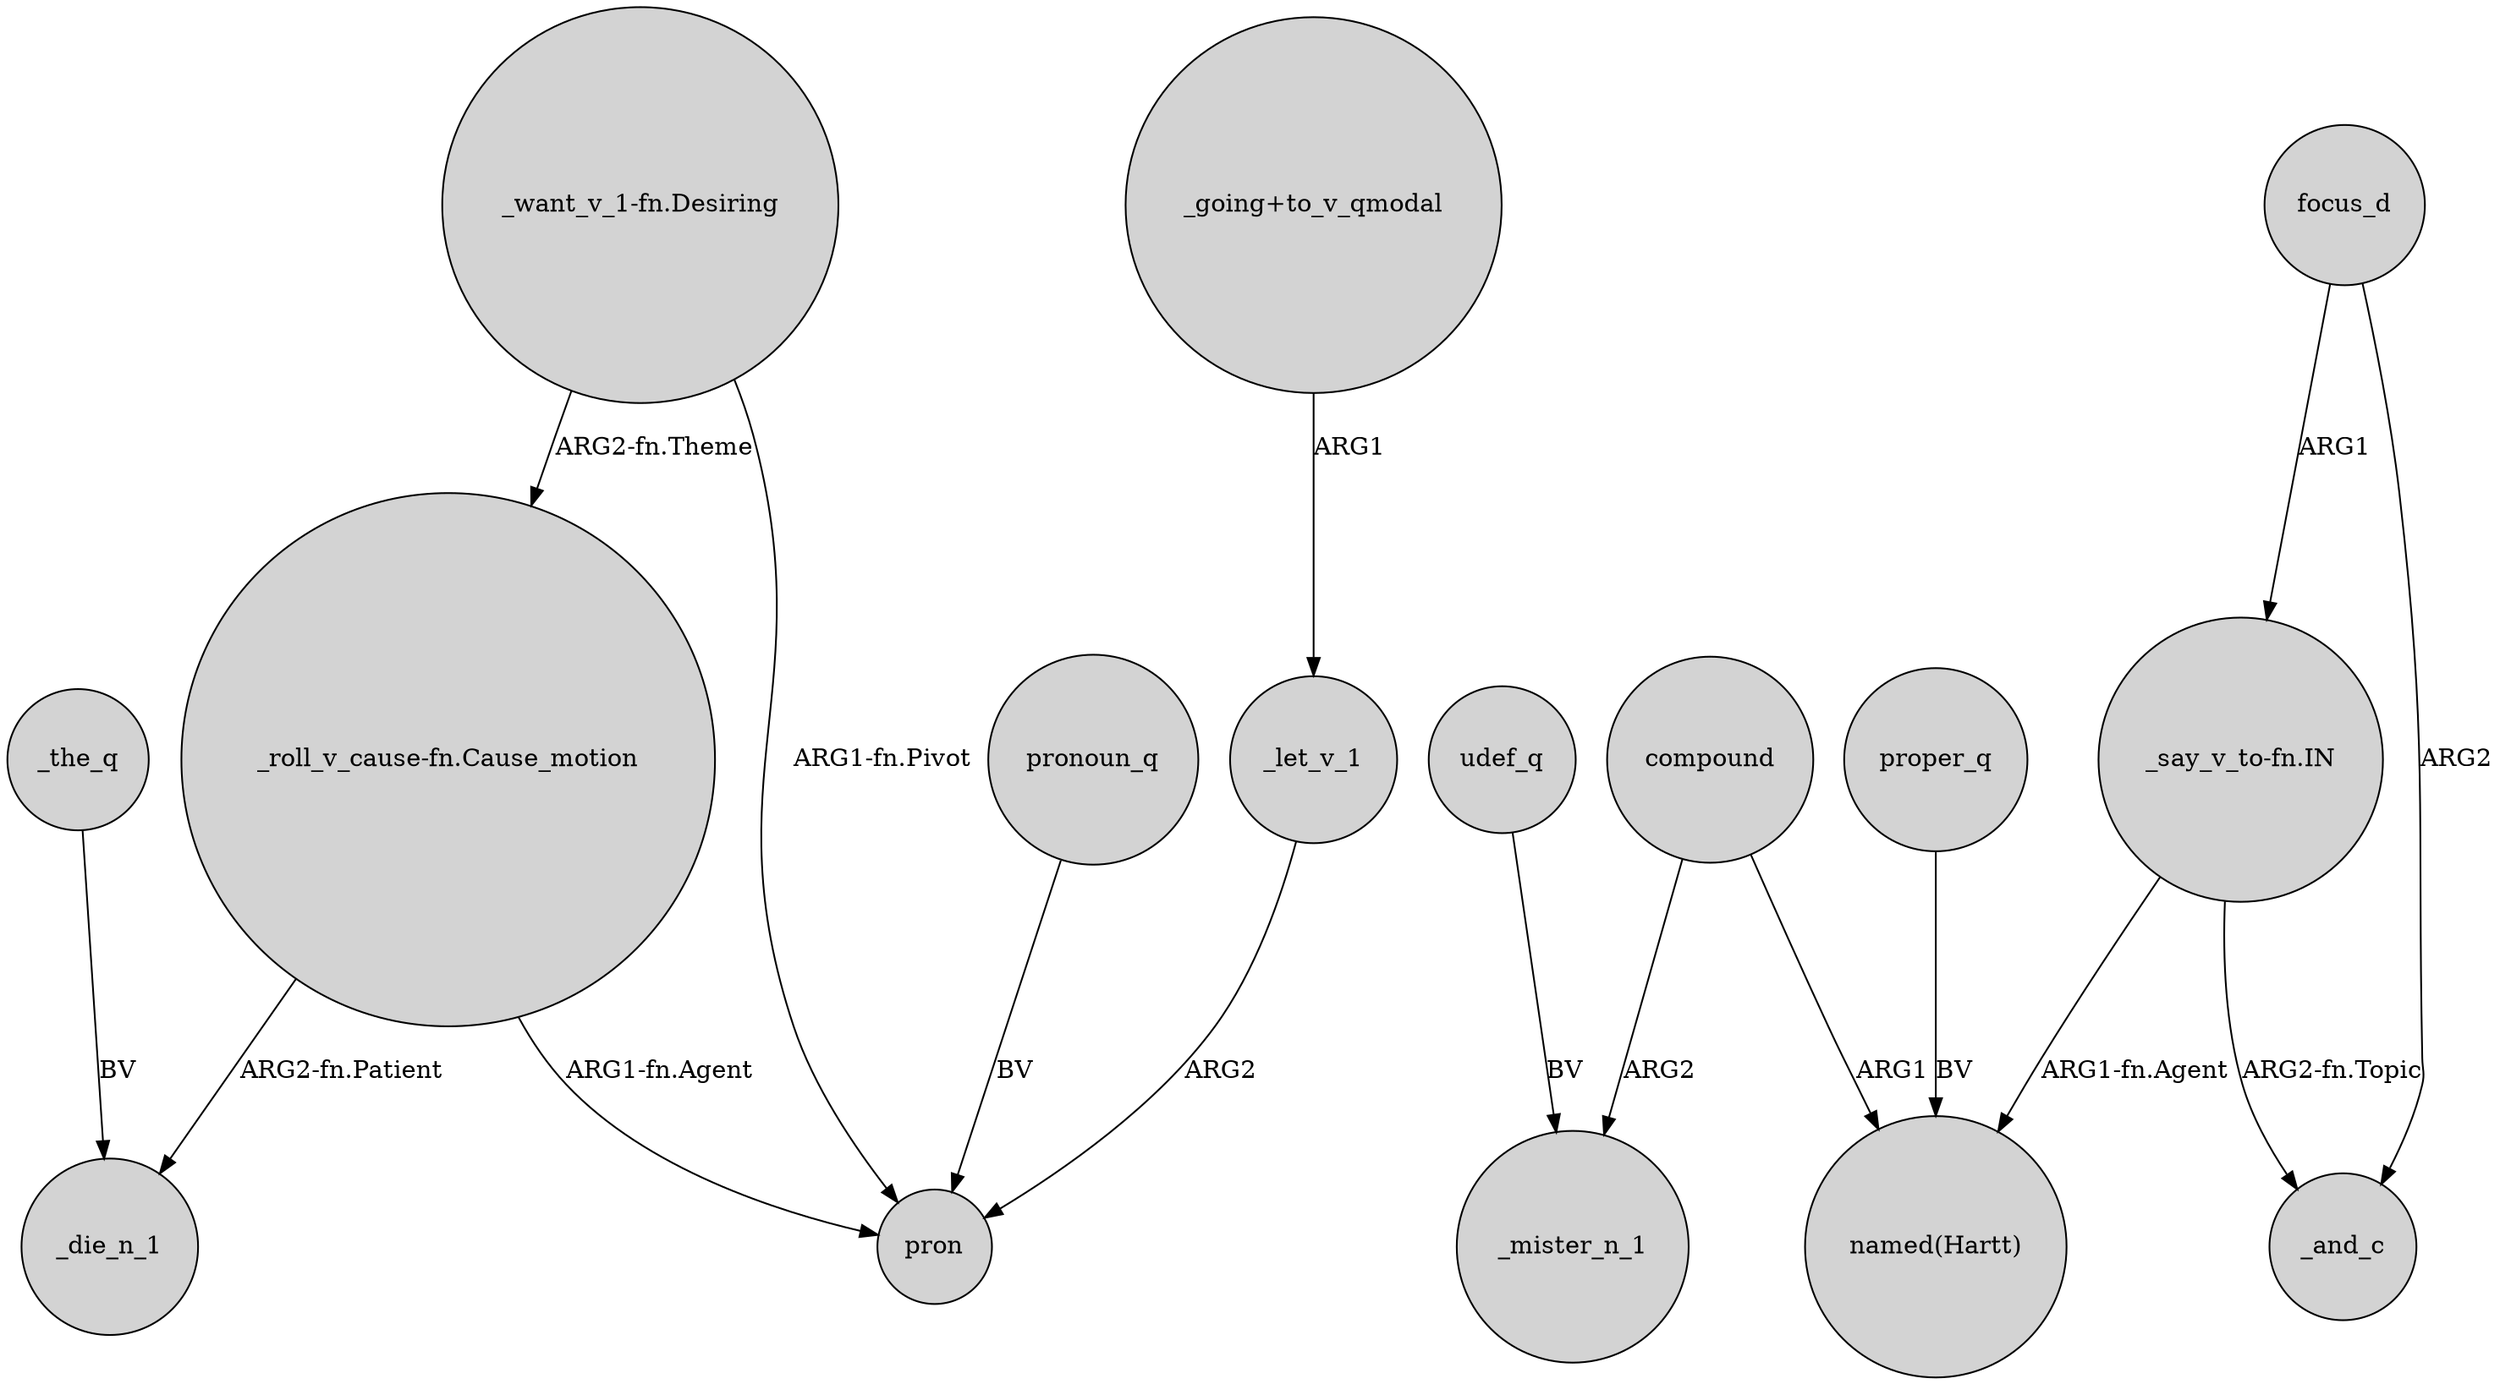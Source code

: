 digraph {
	node [shape=circle style=filled]
	"_want_v_1-fn.Desiring" -> pron [label="ARG1-fn.Pivot"]
	"_roll_v_cause-fn.Cause_motion" -> pron [label="ARG1-fn.Agent"]
	udef_q -> _mister_n_1 [label=BV]
	"_say_v_to-fn.IN" -> "named(Hartt)" [label="ARG1-fn.Agent"]
	"_going+to_v_qmodal" -> _let_v_1 [label=ARG1]
	compound -> "named(Hartt)" [label=ARG1]
	"_want_v_1-fn.Desiring" -> "_roll_v_cause-fn.Cause_motion" [label="ARG2-fn.Theme"]
	"_roll_v_cause-fn.Cause_motion" -> _die_n_1 [label="ARG2-fn.Patient"]
	_let_v_1 -> pron [label=ARG2]
	"_say_v_to-fn.IN" -> _and_c [label="ARG2-fn.Topic"]
	focus_d -> _and_c [label=ARG2]
	_the_q -> _die_n_1 [label=BV]
	compound -> _mister_n_1 [label=ARG2]
	focus_d -> "_say_v_to-fn.IN" [label=ARG1]
	proper_q -> "named(Hartt)" [label=BV]
	pronoun_q -> pron [label=BV]
}
